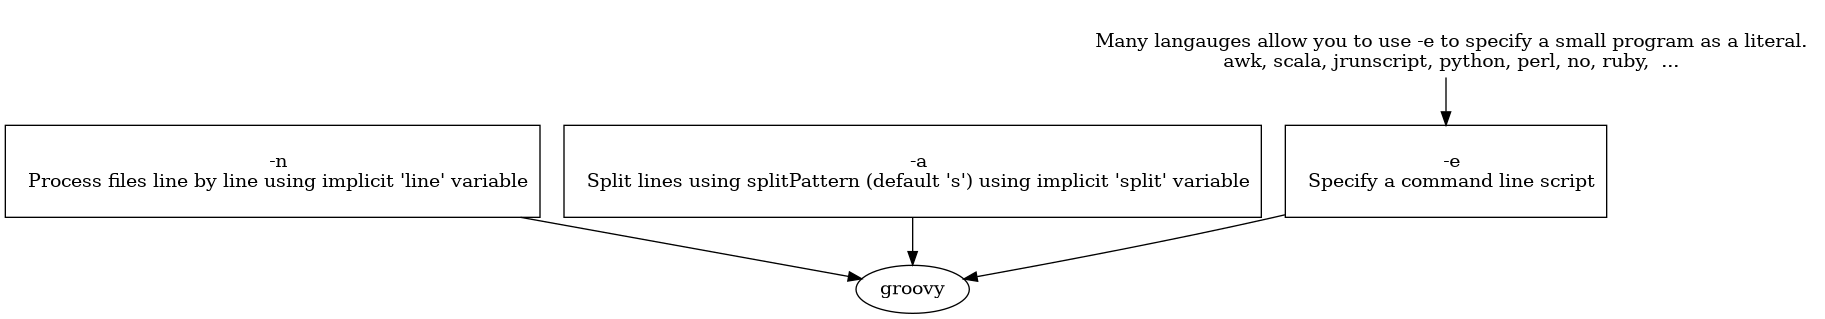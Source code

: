 @startuml
digraph G {

  { e, n, a } -> groovy
  also -> e

  n [shape=box label="
  -n
  Process files line by line using implicit 'line' variable
  "]

  e [shape=box label="
  -e
  Specify a command line script
  "]

  a [shape=box label="
  -a
  Split lines using splitPattern (default '\s') using implicit 'split' variable
  "]

  also [shape=none label="
  Many langauges allow you to use -e to specify a small program as a literal.
  awk, scala, jrunscript, python, perl, no, ruby,  ..."]
}

@enduml
